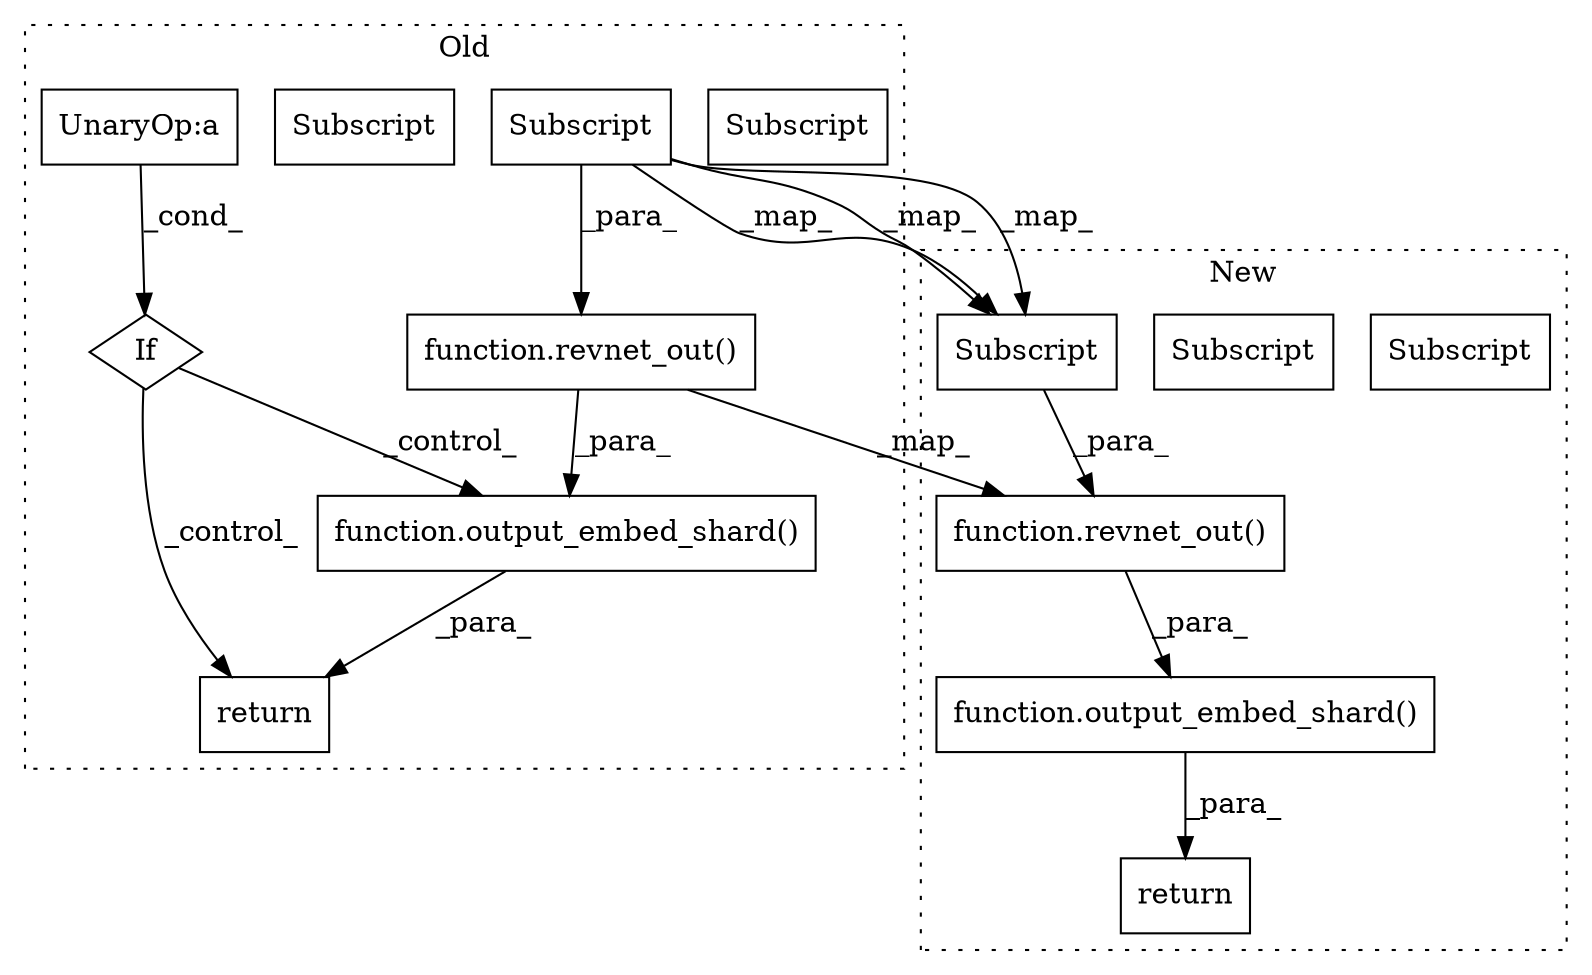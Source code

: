 digraph G {
subgraph cluster0 {
1 [label="return" a="93" s="17572" l="7" shape="box"];
3 [label="function.output_embed_shard()" a="75" s="17579,17611" l="19,1" shape="box"];
5 [label="function.revnet_out()" a="75" s="17492,17510" l="11,1" shape="box"];
7 [label="Subscript" a="63" s="17503,0" l="7,0" shape="box"];
9 [label="If" a="96" s="17516" l="3" shape="diamond"];
10 [label="UnaryOp:a" a="61" s="17519" l="23" shape="box"];
11 [label="Subscript" a="63" s="17503,0" l="7,0" shape="box"];
13 [label="Subscript" a="63" s="17503,0" l="7,0" shape="box"];
label = "Old";
style="dotted";
}
subgraph cluster1 {
2 [label="function.output_embed_shard()" a="75" s="16374,16422" l="19,1" shape="box"];
4 [label="function.revnet_out()" a="75" s="16398,16416" l="11,1" shape="box"];
6 [label="Subscript" a="63" s="16409,0" l="7,0" shape="box"];
8 [label="return" a="93" s="16367" l="7" shape="box"];
12 [label="Subscript" a="63" s="16409,0" l="7,0" shape="box"];
14 [label="Subscript" a="63" s="16409,0" l="7,0" shape="box"];
label = "New";
style="dotted";
}
2 -> 8 [label="_para_"];
3 -> 1 [label="_para_"];
4 -> 2 [label="_para_"];
5 -> 4 [label="_map_"];
5 -> 3 [label="_para_"];
9 -> 3 [label="_control_"];
9 -> 1 [label="_control_"];
10 -> 9 [label="_cond_"];
13 -> 14 [label="_map_"];
13 -> 14 [label="_map_"];
13 -> 14 [label="_map_"];
13 -> 5 [label="_para_"];
14 -> 4 [label="_para_"];
}